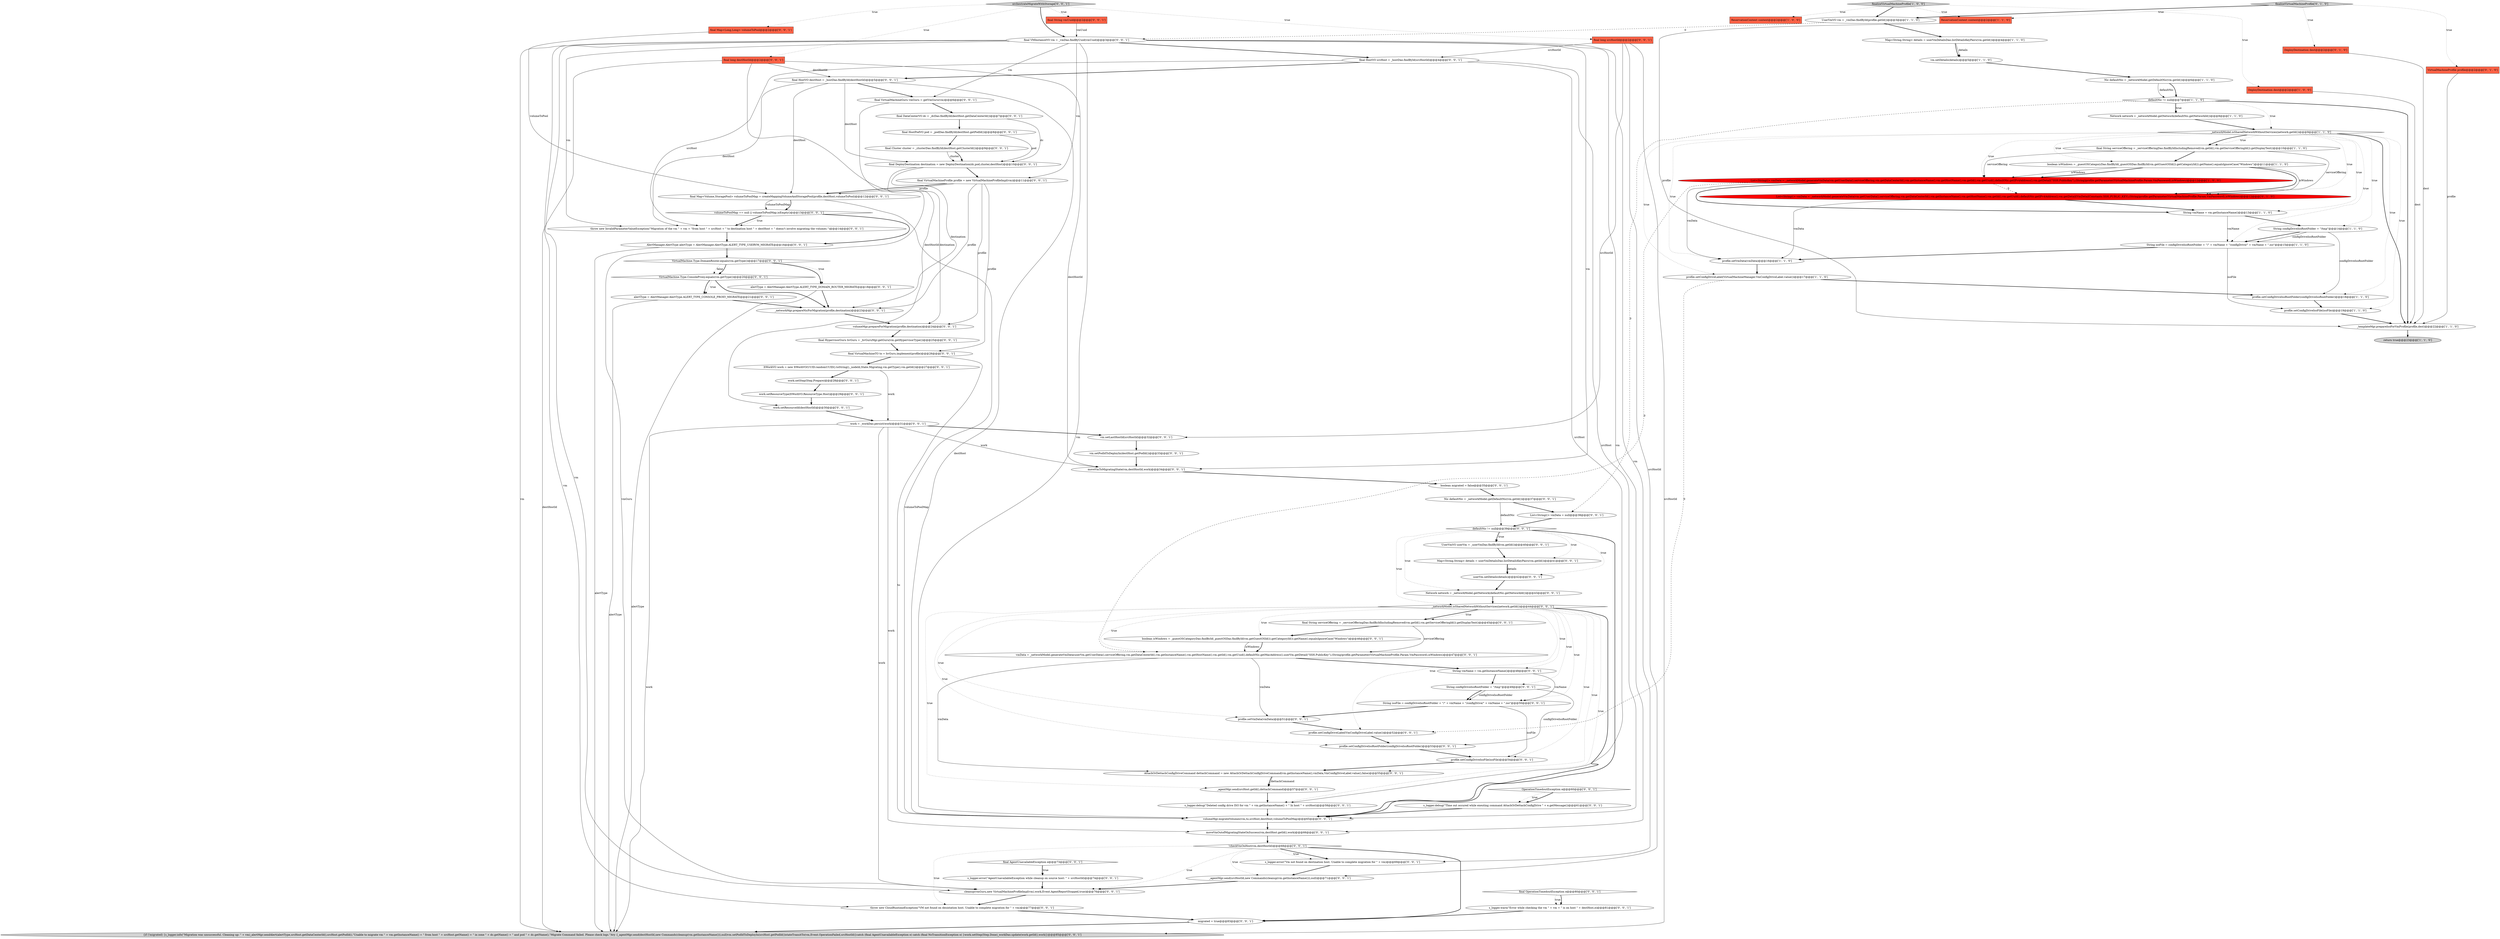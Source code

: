 digraph {
32 [style = filled, label = "userVm.setDetails(details)@@@42@@@['0', '0', '1']", fillcolor = white, shape = ellipse image = "AAA0AAABBB3BBB"];
4 [style = filled, label = "UserVmVO vm = _vmDao.findById(profile.getId())@@@3@@@['1', '1', '0']", fillcolor = white, shape = ellipse image = "AAA0AAABBB1BBB"];
18 [style = filled, label = "ReservationContext context@@@2@@@['1', '0', '0']", fillcolor = tomato, shape = box image = "AAA0AAABBB1BBB"];
61 [style = filled, label = "s_logger.warn(\"Error while checking the vm \" + vm + \" is on host \" + destHost,e)@@@81@@@['0', '0', '1']", fillcolor = white, shape = ellipse image = "AAA0AAABBB3BBB"];
34 [style = filled, label = "_networkModel.isSharedNetworkWithoutServices(network.getId())@@@44@@@['0', '0', '1']", fillcolor = white, shape = diamond image = "AAA0AAABBB3BBB"];
11 [style = filled, label = "String isoFile = configDriveIsoRootFolder + \"/\" + vmName + \"/configDrive/\" + vmName + \".iso\"@@@15@@@['1', '1', '0']", fillcolor = white, shape = ellipse image = "AAA0AAABBB1BBB"];
14 [style = filled, label = "_networkModel.isSharedNetworkWithoutServices(network.getId())@@@9@@@['1', '1', '0']", fillcolor = white, shape = diamond image = "AAA0AAABBB1BBB"];
72 [style = filled, label = "final HostVO destHost = _hostDao.findById(destHostId)@@@5@@@['0', '0', '1']", fillcolor = white, shape = ellipse image = "AAA0AAABBB3BBB"];
5 [style = filled, label = "String configDriveIsoRootFolder = \"/tmp\"@@@14@@@['1', '1', '0']", fillcolor = white, shape = ellipse image = "AAA0AAABBB1BBB"];
55 [style = filled, label = "vmData = _networkModel.generateVmData(userVm.getUserData(),serviceOffering,vm.getDataCenterId(),vm.getInstanceName(),vm.getHostName(),vm.getId(),vm.getUuid(),defaultNic.getMacAddress(),userVm.getDetail(\"SSH.PublicKey\"),(String)profile.getParameter(VirtualMachineProfile.Param.VmPassword),isWindows)@@@47@@@['0', '0', '1']", fillcolor = white, shape = ellipse image = "AAA0AAABBB3BBB"];
44 [style = filled, label = "final HostVO srcHost = _hostDao.findById(srcHostId)@@@4@@@['0', '0', '1']", fillcolor = white, shape = ellipse image = "AAA0AAABBB3BBB"];
87 [style = filled, label = "profile.setConfigDriveIsoFile(isoFile)@@@54@@@['0', '0', '1']", fillcolor = white, shape = ellipse image = "AAA0AAABBB3BBB"];
76 [style = filled, label = "boolean isWindows = _guestOSCategoryDao.findById(_guestOSDao.findById(vm.getGuestOSId()).getCategoryId()).getName().equalsIgnoreCase(\"Windows\")@@@46@@@['0', '0', '1']", fillcolor = white, shape = ellipse image = "AAA0AAABBB3BBB"];
86 [style = filled, label = "volumeToPoolMap == null || volumeToPoolMap.isEmpty()@@@13@@@['0', '0', '1']", fillcolor = white, shape = diamond image = "AAA0AAABBB3BBB"];
23 [style = filled, label = "List<String((> vmData = _networkModel.generateVmData(vm.getUserData(),serviceOffering,vm.getDataCenterId(),vm.getInstanceName(),vm.getHostName(),vm.getId(),vm.getUuid(),defaultNic.getIPv4Address(),vm.getDetail(VmDetailConstants.SSH_PUBLIC_KEY),(String)profile.getParameter(VirtualMachineProfile.Param.VmPassword),isWindows)@@@12@@@['0', '1', '0']", fillcolor = red, shape = ellipse image = "AAA1AAABBB2BBB"];
84 [style = filled, label = "s_logger.error(\"AgentUnavailableException while cleanup on source host: \" + srcHostId)@@@74@@@['0', '0', '1']", fillcolor = white, shape = ellipse image = "AAA0AAABBB3BBB"];
13 [style = filled, label = "defaultNic != null@@@7@@@['1', '1', '0']", fillcolor = white, shape = diamond image = "AAA0AAABBB1BBB"];
77 [style = filled, label = "String vmName = vm.getInstanceName()@@@48@@@['0', '0', '1']", fillcolor = white, shape = ellipse image = "AAA0AAABBB3BBB"];
70 [style = filled, label = "final VirtualMachineProfile profile = new VirtualMachineProfileImpl(vm)@@@11@@@['0', '0', '1']", fillcolor = white, shape = ellipse image = "AAA0AAABBB3BBB"];
29 [style = filled, label = "work.setResourceType(ItWorkVO.ResourceType.Host)@@@29@@@['0', '0', '1']", fillcolor = white, shape = ellipse image = "AAA0AAABBB3BBB"];
21 [style = filled, label = "ReservationContext context@@@2@@@['1', '1', '0']", fillcolor = tomato, shape = box image = "AAA0AAABBB1BBB"];
7 [style = filled, label = "vm.setDetails(details)@@@5@@@['1', '1', '0']", fillcolor = white, shape = ellipse image = "AAA0AAABBB1BBB"];
46 [style = filled, label = "List<String((> vmData = null@@@38@@@['0', '0', '1']", fillcolor = white, shape = ellipse image = "AAA0AAABBB3BBB"];
80 [style = filled, label = "Map<String,String> details = userVmDetailsDao.listDetailsKeyPairs(vm.getId())@@@41@@@['0', '0', '1']", fillcolor = white, shape = ellipse image = "AAA0AAABBB3BBB"];
71 [style = filled, label = "final AgentUnavailableException e@@@73@@@['0', '0', '1']", fillcolor = white, shape = diamond image = "AAA0AAABBB3BBB"];
56 [style = filled, label = "final HostPodVO pod = _podDao.findById(destHost.getPodId())@@@8@@@['0', '0', '1']", fillcolor = white, shape = ellipse image = "AAA0AAABBB3BBB"];
74 [style = filled, label = "alertType = AlertManager.AlertType.ALERT_TYPE_DOMAIN_ROUTER_MIGRATE@@@18@@@['0', '0', '1']", fillcolor = white, shape = ellipse image = "AAA0AAABBB3BBB"];
10 [style = filled, label = "Nic defaultNic = _networkModel.getDefaultNic(vm.getId())@@@6@@@['1', '1', '0']", fillcolor = white, shape = ellipse image = "AAA0AAABBB1BBB"];
42 [style = filled, label = "cleanup(vmGuru,new VirtualMachineProfileImpl(vm),work,Event.AgentReportStopped,true)@@@76@@@['0', '0', '1']", fillcolor = white, shape = ellipse image = "AAA0AAABBB3BBB"];
35 [style = filled, label = "migrated = true@@@83@@@['0', '0', '1']", fillcolor = white, shape = ellipse image = "AAA0AAABBB3BBB"];
33 [style = filled, label = "profile.setConfigDriveLabel(VmConfigDriveLabel.value())@@@52@@@['0', '0', '1']", fillcolor = white, shape = ellipse image = "AAA0AAABBB3BBB"];
64 [style = filled, label = "AlertManager.AlertType alertType = AlertManager.AlertType.ALERT_TYPE_USERVM_MIGRATE@@@16@@@['0', '0', '1']", fillcolor = white, shape = ellipse image = "AAA0AAABBB3BBB"];
95 [style = filled, label = "_agentMgr.send(srcHostId,new Commands(cleanup(vm.getInstanceName())),null)@@@71@@@['0', '0', '1']", fillcolor = white, shape = ellipse image = "AAA0AAABBB3BBB"];
12 [style = filled, label = "finalizeVirtualMachineProfile['1', '0', '0']", fillcolor = lightgray, shape = diamond image = "AAA0AAABBB1BBB"];
50 [style = filled, label = "throw new CloudRuntimeException(\"VM not found on desintation host. Unable to complete migration for \" + vm)@@@77@@@['0', '0', '1']", fillcolor = white, shape = ellipse image = "AAA0AAABBB3BBB"];
22 [style = filled, label = "profile.setConfigDriveIsoFile(isoFile)@@@19@@@['1', '1', '0']", fillcolor = white, shape = ellipse image = "AAA0AAABBB1BBB"];
97 [style = filled, label = "work.setStep(Step.Prepare)@@@28@@@['0', '0', '1']", fillcolor = white, shape = ellipse image = "AAA0AAABBB3BBB"];
47 [style = filled, label = "work = _workDao.persist(work)@@@31@@@['0', '0', '1']", fillcolor = white, shape = ellipse image = "AAA0AAABBB3BBB"];
69 [style = filled, label = "final Cluster cluster = _clusterDao.findById(destHost.getClusterId())@@@9@@@['0', '0', '1']", fillcolor = white, shape = ellipse image = "AAA0AAABBB3BBB"];
96 [style = filled, label = "AttachOrDettachConfigDriveCommand dettachCommand = new AttachOrDettachConfigDriveCommand(vm.getInstanceName(),vmData,VmConfigDriveLabel.value(),false)@@@55@@@['0', '0', '1']", fillcolor = white, shape = ellipse image = "AAA0AAABBB3BBB"];
52 [style = filled, label = "String configDriveIsoRootFolder = \"/tmp\"@@@49@@@['0', '0', '1']", fillcolor = white, shape = ellipse image = "AAA0AAABBB3BBB"];
62 [style = filled, label = "final VMInstanceVO vm = _vmDao.findByUuid(vmUuid)@@@3@@@['0', '0', '1']", fillcolor = white, shape = ellipse image = "AAA0AAABBB3BBB"];
48 [style = filled, label = "UserVmVO userVm = _userVmDao.findById(vm.getId())@@@40@@@['0', '0', '1']", fillcolor = white, shape = ellipse image = "AAA0AAABBB3BBB"];
53 [style = filled, label = "{if (!migrated) {s_logger.info(\"Migration was unsuccessful. Cleaning up: \" + vm)_alertMgr.sendAlert(alertType,srcHost.getDataCenterId(),srcHost.getPodId(),\"Unable to migrate vm \" + vm.getInstanceName() + \" from host \" + srcHost.getName() + \" in zone \" + dc.getName() + \" and pod \" + dc.getName(),\"Migrate Command failed. Please check logs.\")try {_agentMgr.send(destHostId,new Commands(cleanup(vm.getInstanceName())),null)vm.setPodIdToDeployIn(srcHost.getPodId())stateTransitTo(vm,Event.OperationFailed,srcHostId)}catch (final AgentUnavailableException e) catch (final NoTransitionException e) }work.setStep(Step.Done)_workDao.update(work.getId(),work)}@@@85@@@['0', '0', '1']", fillcolor = lightgray, shape = ellipse image = "AAA0AAABBB3BBB"];
1 [style = filled, label = "return true@@@23@@@['1', '1', '0']", fillcolor = lightgray, shape = ellipse image = "AAA0AAABBB1BBB"];
78 [style = filled, label = "final String vmUuid@@@2@@@['0', '0', '1']", fillcolor = tomato, shape = box image = "AAA0AAABBB3BBB"];
85 [style = filled, label = "profile.setConfigDriveIsoRootFolder(configDriveIsoRootFolder)@@@53@@@['0', '0', '1']", fillcolor = white, shape = ellipse image = "AAA0AAABBB3BBB"];
20 [style = filled, label = "profile.setConfigDriveIsoRootFolder(configDriveIsoRootFolder)@@@18@@@['1', '1', '0']", fillcolor = white, shape = ellipse image = "AAA0AAABBB1BBB"];
2 [style = filled, label = "String vmName = vm.getInstanceName()@@@13@@@['1', '1', '0']", fillcolor = white, shape = ellipse image = "AAA0AAABBB1BBB"];
63 [style = filled, label = "ItWorkVO work = new ItWorkVO(UUID.randomUUID().toString(),_nodeId,State.Migrating,vm.getType(),vm.getId())@@@27@@@['0', '0', '1']", fillcolor = white, shape = ellipse image = "AAA0AAABBB3BBB"];
94 [style = filled, label = "vm.setLastHostId(srcHostId)@@@32@@@['0', '0', '1']", fillcolor = white, shape = ellipse image = "AAA0AAABBB3BBB"];
49 [style = filled, label = "_agentMgr.send(srcHost.getId(),dettachCommand)@@@57@@@['0', '0', '1']", fillcolor = white, shape = ellipse image = "AAA0AAABBB3BBB"];
58 [style = filled, label = "final VirtualMachineTO to = hvGuru.implement(profile)@@@26@@@['0', '0', '1']", fillcolor = white, shape = ellipse image = "AAA0AAABBB3BBB"];
88 [style = filled, label = "moveVmToMigratingState(vm,destHostId,work)@@@34@@@['0', '0', '1']", fillcolor = white, shape = ellipse image = "AAA0AAABBB3BBB"];
9 [style = filled, label = "DeployDestination dest@@@2@@@['1', '0', '0']", fillcolor = tomato, shape = box image = "AAA0AAABBB1BBB"];
19 [style = filled, label = "List<String((> vmData = _networkModel.generateVmData(vm.getUserData(),serviceOffering,vm.getDataCenterId(),vm.getInstanceName(),vm.getHostName(),vm.getId(),vm.getUuid(),defaultNic.getIPv4Address(),vm.getDetail(\"SSH.PublicKey\"),(String)profile.getParameter(VirtualMachineProfile.Param.VmPassword),isWindows)@@@12@@@['1', '0', '0']", fillcolor = red, shape = ellipse image = "AAA1AAABBB1BBB"];
25 [style = filled, label = "finalizeVirtualMachineProfile['0', '1', '0']", fillcolor = lightgray, shape = diamond image = "AAA0AAABBB2BBB"];
31 [style = filled, label = "final OperationTimedoutException e@@@80@@@['0', '0', '1']", fillcolor = white, shape = diamond image = "AAA0AAABBB3BBB"];
66 [style = filled, label = "work.setResourceId(destHostId)@@@30@@@['0', '0', '1']", fillcolor = white, shape = ellipse image = "AAA0AAABBB3BBB"];
51 [style = filled, label = "throw new InvalidParameterValueException(\"Migration of the vm \" + vm + \"from host \" + srcHost + \" to destination host \" + destHost + \" doesn't involve migrating the volumes.\")@@@14@@@['0', '0', '1']", fillcolor = white, shape = ellipse image = "AAA0AAABBB3BBB"];
41 [style = filled, label = "final String serviceOffering = _serviceOfferingDao.findByIdIncludingRemoved(vm.getId(),vm.getServiceOfferingId()).getDisplayText()@@@45@@@['0', '0', '1']", fillcolor = white, shape = ellipse image = "AAA0AAABBB3BBB"];
40 [style = filled, label = "OperationTimedoutException e@@@60@@@['0', '0', '1']", fillcolor = white, shape = diamond image = "AAA0AAABBB3BBB"];
30 [style = filled, label = "!checkVmOnHost(vm,destHostId)@@@68@@@['0', '0', '1']", fillcolor = white, shape = diamond image = "AAA0AAABBB3BBB"];
17 [style = filled, label = "profile.setVmData(vmData)@@@16@@@['1', '1', '0']", fillcolor = white, shape = ellipse image = "AAA0AAABBB1BBB"];
39 [style = filled, label = "final long srcHostId@@@2@@@['0', '0', '1']", fillcolor = tomato, shape = box image = "AAA0AAABBB3BBB"];
15 [style = filled, label = "final String serviceOffering = _serviceOfferingDao.findByIdIncludingRemoved(vm.getId(),vm.getServiceOfferingId()).getDisplayText()@@@10@@@['1', '1', '0']", fillcolor = white, shape = ellipse image = "AAA0AAABBB1BBB"];
8 [style = filled, label = "Map<String,String> details = userVmDetailsDao.listDetailsKeyPairs(vm.getId())@@@4@@@['1', '1', '0']", fillcolor = white, shape = ellipse image = "AAA0AAABBB1BBB"];
0 [style = filled, label = "_templateMgr.prepareIsoForVmProfile(profile,dest)@@@22@@@['1', '1', '0']", fillcolor = white, shape = ellipse image = "AAA0AAABBB1BBB"];
82 [style = filled, label = "final DataCenterVO dc = _dcDao.findById(destHost.getDataCenterId())@@@7@@@['0', '0', '1']", fillcolor = white, shape = ellipse image = "AAA0AAABBB3BBB"];
67 [style = filled, label = "final long destHostId@@@2@@@['0', '0', '1']", fillcolor = tomato, shape = box image = "AAA0AAABBB3BBB"];
57 [style = filled, label = "s_logger.debug(\"TIme out occured while exeuting command AttachOrDettachConfigDrive \" + e.getMessage())@@@61@@@['0', '0', '1']", fillcolor = white, shape = ellipse image = "AAA0AAABBB3BBB"];
60 [style = filled, label = "String isoFile = configDriveIsoRootFolder + \"/\" + vmName + \"/configDrive/\" + vmName + \".iso\"@@@50@@@['0', '0', '1']", fillcolor = white, shape = ellipse image = "AAA0AAABBB3BBB"];
27 [style = filled, label = "final Map<Volume,StoragePool> volumeToPoolMap = createMappingVolumeAndStoragePool(profile,destHost,volumeToPool)@@@12@@@['0', '0', '1']", fillcolor = white, shape = ellipse image = "AAA0AAABBB3BBB"];
90 [style = filled, label = "Network network = _networkModel.getNetwork(defaultNic.getNetworkId())@@@43@@@['0', '0', '1']", fillcolor = white, shape = ellipse image = "AAA0AAABBB3BBB"];
68 [style = filled, label = "volumeMgr.migrateVolumes(vm,to,srcHost,destHost,volumeToPoolMap)@@@65@@@['0', '0', '1']", fillcolor = white, shape = ellipse image = "AAA0AAABBB3BBB"];
65 [style = filled, label = "profile.setVmData(vmData)@@@51@@@['0', '0', '1']", fillcolor = white, shape = ellipse image = "AAA0AAABBB3BBB"];
89 [style = filled, label = "alertType = AlertManager.AlertType.ALERT_TYPE_CONSOLE_PROXY_MIGRATE@@@21@@@['0', '0', '1']", fillcolor = white, shape = ellipse image = "AAA0AAABBB3BBB"];
93 [style = filled, label = "final HypervisorGuru hvGuru = _hvGuruMgr.getGuru(vm.getHypervisorType())@@@25@@@['0', '0', '1']", fillcolor = white, shape = ellipse image = "AAA0AAABBB3BBB"];
24 [style = filled, label = "DeployDestination dest@@@2@@@['0', '1', '0']", fillcolor = tomato, shape = box image = "AAA0AAABBB2BBB"];
28 [style = filled, label = "Nic defaultNic = _networkModel.getDefaultNic(vm.getId())@@@37@@@['0', '0', '1']", fillcolor = white, shape = ellipse image = "AAA0AAABBB3BBB"];
59 [style = filled, label = "vm.setPodIdToDeployIn(destHost.getPodId())@@@33@@@['0', '0', '1']", fillcolor = white, shape = ellipse image = "AAA0AAABBB3BBB"];
73 [style = filled, label = "final VirtualMachineGuru vmGuru = getVmGuru(vm)@@@6@@@['0', '0', '1']", fillcolor = white, shape = ellipse image = "AAA0AAABBB3BBB"];
26 [style = filled, label = "VirtualMachineProfile profile@@@2@@@['0', '1', '0']", fillcolor = tomato, shape = box image = "AAA0AAABBB2BBB"];
83 [style = filled, label = "_networkMgr.prepareNicForMigration(profile,destination)@@@23@@@['0', '0', '1']", fillcolor = white, shape = ellipse image = "AAA0AAABBB3BBB"];
92 [style = filled, label = "moveVmOutofMigratingStateOnSuccess(vm,destHost.getId(),work)@@@66@@@['0', '0', '1']", fillcolor = white, shape = ellipse image = "AAA0AAABBB3BBB"];
37 [style = filled, label = "s_logger.debug(\"Deleted config drive ISO for vm \" + vm.getInstanceName() + \" In host \" + srcHost)@@@58@@@['0', '0', '1']", fillcolor = white, shape = ellipse image = "AAA0AAABBB3BBB"];
45 [style = filled, label = "s_logger.error(\"Vm not found on destination host. Unable to complete migration for \" + vm)@@@69@@@['0', '0', '1']", fillcolor = white, shape = ellipse image = "AAA0AAABBB3BBB"];
91 [style = filled, label = "final DeployDestination destination = new DeployDestination(dc,pod,cluster,destHost)@@@10@@@['0', '0', '1']", fillcolor = white, shape = ellipse image = "AAA0AAABBB3BBB"];
43 [style = filled, label = "VirtualMachine.Type.DomainRouter.equals(vm.getType())@@@17@@@['0', '0', '1']", fillcolor = white, shape = diamond image = "AAA0AAABBB3BBB"];
54 [style = filled, label = "defaultNic != null@@@39@@@['0', '0', '1']", fillcolor = white, shape = diamond image = "AAA0AAABBB3BBB"];
75 [style = filled, label = "volumeMgr.prepareForMigration(profile,destination)@@@24@@@['0', '0', '1']", fillcolor = white, shape = ellipse image = "AAA0AAABBB3BBB"];
81 [style = filled, label = "boolean migrated = false@@@35@@@['0', '0', '1']", fillcolor = white, shape = ellipse image = "AAA0AAABBB3BBB"];
3 [style = filled, label = "boolean isWindows = _guestOSCategoryDao.findById(_guestOSDao.findById(vm.getGuestOSId()).getCategoryId()).getName().equalsIgnoreCase(\"Windows\")@@@11@@@['1', '1', '0']", fillcolor = white, shape = ellipse image = "AAA0AAABBB1BBB"];
36 [style = filled, label = "orchestrateMigrateWithStorage['0', '0', '1']", fillcolor = lightgray, shape = diamond image = "AAA0AAABBB3BBB"];
16 [style = filled, label = "Network network = _networkModel.getNetwork(defaultNic.getNetworkId())@@@8@@@['1', '1', '0']", fillcolor = white, shape = ellipse image = "AAA0AAABBB1BBB"];
6 [style = filled, label = "profile.setConfigDriveLabel(VirtualMachineManager.VmConfigDriveLabel.value())@@@17@@@['1', '1', '0']", fillcolor = white, shape = ellipse image = "AAA0AAABBB1BBB"];
79 [style = filled, label = "VirtualMachine.Type.ConsoleProxy.equals(vm.getType())@@@20@@@['0', '0', '1']", fillcolor = white, shape = diamond image = "AAA0AAABBB3BBB"];
38 [style = filled, label = "final Map<Long,Long> volumeToPool@@@2@@@['0', '0', '1']", fillcolor = tomato, shape = box image = "AAA0AAABBB3BBB"];
34->96 [style = dotted, label="true"];
39->44 [style = solid, label="srcHostId"];
73->82 [style = bold, label=""];
80->32 [style = bold, label=""];
14->19 [style = dotted, label="true"];
36->67 [style = dotted, label="true"];
81->28 [style = bold, label=""];
54->68 [style = bold, label=""];
39->94 [style = solid, label="srcHostId"];
89->83 [style = bold, label=""];
39->53 [style = solid, label="srcHostId"];
74->83 [style = bold, label=""];
34->76 [style = dotted, label="true"];
31->61 [style = bold, label=""];
83->75 [style = bold, label=""];
70->75 [style = solid, label="profile"];
74->53 [style = solid, label="alertType"];
79->89 [style = dotted, label="true"];
67->66 [style = solid, label="destHostId"];
14->22 [style = dotted, label="true"];
82->91 [style = solid, label="dc"];
86->51 [style = bold, label=""];
12->21 [style = dotted, label="true"];
52->60 [style = solid, label="configDriveIsoRootFolder"];
34->65 [style = dotted, label="true"];
36->38 [style = dotted, label="true"];
47->88 [style = solid, label="work"];
89->53 [style = solid, label="alertType"];
59->88 [style = bold, label=""];
47->42 [style = solid, label="work"];
34->68 [style = bold, label=""];
13->46 [style = dashed, label="0"];
66->47 [style = bold, label=""];
62->51 [style = solid, label="vm"];
96->49 [style = solid, label="dettachCommand"];
21->0 [style = solid, label="profile"];
62->53 [style = solid, label="vm"];
27->86 [style = solid, label="volumeToPoolMap"];
43->74 [style = bold, label=""];
22->0 [style = bold, label=""];
76->55 [style = bold, label=""];
52->60 [style = bold, label=""];
3->19 [style = bold, label=""];
46->54 [style = bold, label=""];
36->39 [style = dotted, label="true"];
97->29 [style = bold, label=""];
94->59 [style = bold, label=""];
19->23 [style = dashed, label="0"];
55->65 [style = solid, label="vmData"];
72->73 [style = bold, label=""];
79->89 [style = bold, label=""];
14->3 [style = dotted, label="true"];
4->8 [style = bold, label=""];
16->14 [style = bold, label=""];
60->65 [style = bold, label=""];
72->51 [style = solid, label="destHost"];
14->11 [style = dotted, label="true"];
15->23 [style = solid, label="serviceOffering"];
80->32 [style = solid, label="details"];
62->50 [style = solid, label="vm"];
62->88 [style = solid, label="vm"];
62->45 [style = solid, label="vm"];
34->37 [style = dotted, label="true"];
64->43 [style = bold, label=""];
24->0 [style = solid, label="dest"];
25->21 [style = dotted, label="true"];
34->55 [style = dotted, label="true"];
64->53 [style = solid, label="alertType"];
79->83 [style = bold, label=""];
14->2 [style = dotted, label="true"];
34->52 [style = dotted, label="true"];
65->33 [style = bold, label=""];
68->92 [style = bold, label=""];
30->50 [style = dotted, label="true"];
88->81 [style = bold, label=""];
29->66 [style = bold, label=""];
12->18 [style = dotted, label="true"];
19->2 [style = bold, label=""];
92->30 [style = bold, label=""];
23->17 [style = solid, label="vmData"];
62->42 [style = solid, label="vm"];
56->91 [style = solid, label="pod"];
13->16 [style = bold, label=""];
11->22 [style = solid, label="isoFile"];
44->51 [style = solid, label="srcHost"];
56->69 [style = bold, label=""];
6->33 [style = dashed, label="0"];
41->76 [style = bold, label=""];
36->62 [style = bold, label=""];
28->54 [style = solid, label="defaultNic"];
58->63 [style = bold, label=""];
60->87 [style = solid, label="isoFile"];
3->23 [style = bold, label=""];
84->42 [style = bold, label=""];
5->11 [style = solid, label="configDriveIsoRootFolder"];
34->85 [style = dotted, label="true"];
91->75 [style = solid, label="destination"];
27->86 [style = bold, label=""];
48->80 [style = bold, label=""];
70->27 [style = bold, label=""];
71->84 [style = bold, label=""];
3->23 [style = solid, label="isWindows"];
38->27 [style = solid, label="volumeToPool"];
62->68 [style = solid, label="vm"];
91->70 [style = bold, label=""];
62->73 [style = solid, label="vm"];
11->17 [style = bold, label=""];
14->15 [style = bold, label=""];
10->13 [style = solid, label="defaultNic"];
5->11 [style = bold, label=""];
19->55 [style = dashed, label="0"];
82->56 [style = bold, label=""];
47->94 [style = bold, label=""];
34->77 [style = dotted, label="true"];
73->42 [style = solid, label="vmGuru"];
77->60 [style = solid, label="vmName"];
52->85 [style = solid, label="configDriveIsoRootFolder"];
25->26 [style = dotted, label="true"];
30->45 [style = dotted, label="true"];
69->91 [style = solid, label="cluster"];
54->34 [style = dotted, label="true"];
13->0 [style = bold, label=""];
76->55 [style = solid, label="isWindows"];
13->16 [style = dotted, label="true"];
44->37 [style = solid, label="srcHost"];
49->37 [style = bold, label=""];
30->42 [style = dotted, label="true"];
17->6 [style = bold, label=""];
43->79 [style = dotted, label="false"];
55->96 [style = solid, label="vmData"];
54->80 [style = dotted, label="true"];
44->72 [style = bold, label=""];
54->48 [style = dotted, label="true"];
25->24 [style = dotted, label="true"];
14->23 [style = dotted, label="true"];
55->77 [style = bold, label=""];
2->11 [style = solid, label="vmName"];
62->70 [style = solid, label="vm"];
15->3 [style = bold, label=""];
62->44 [style = bold, label=""];
72->27 [style = solid, label="destHost"];
57->68 [style = bold, label=""];
86->51 [style = dotted, label="true"];
91->83 [style = solid, label="destination"];
54->90 [style = dotted, label="true"];
6->20 [style = bold, label=""];
14->17 [style = dotted, label="true"];
34->60 [style = dotted, label="true"];
47->92 [style = solid, label="work"];
14->5 [style = dotted, label="true"];
30->35 [style = bold, label=""];
47->53 [style = solid, label="work"];
10->13 [style = bold, label=""];
36->78 [style = dotted, label="true"];
41->55 [style = solid, label="serviceOffering"];
51->64 [style = bold, label=""];
0->1 [style = bold, label=""];
43->74 [style = dotted, label="true"];
34->33 [style = dotted, label="true"];
45->95 [style = bold, label=""];
63->47 [style = solid, label="work"];
15->19 [style = solid, label="serviceOffering"];
23->2 [style = bold, label=""];
50->35 [style = bold, label=""];
63->97 [style = bold, label=""];
13->14 [style = dotted, label="true"];
54->32 [style = dotted, label="true"];
4->62 [style = dashed, label="0"];
86->64 [style = bold, label=""];
35->53 [style = bold, label=""];
2->5 [style = bold, label=""];
14->6 [style = dotted, label="true"];
61->35 [style = bold, label=""];
26->0 [style = solid, label="profile"];
37->68 [style = bold, label=""];
71->84 [style = dotted, label="true"];
70->83 [style = solid, label="profile"];
42->50 [style = bold, label=""];
3->19 [style = solid, label="isWindows"];
87->96 [style = bold, label=""];
7->10 [style = bold, label=""];
93->58 [style = bold, label=""];
39->95 [style = solid, label="srcHostId"];
95->42 [style = bold, label=""];
72->91 [style = solid, label="destHost"];
32->90 [style = bold, label=""];
90->34 [style = bold, label=""];
25->4 [style = bold, label=""];
54->48 [style = bold, label=""];
34->41 [style = bold, label=""];
62->92 [style = solid, label="vm"];
40->57 [style = dotted, label="true"];
67->53 [style = solid, label="destHostId"];
69->91 [style = bold, label=""];
58->68 [style = solid, label="to"];
34->49 [style = dotted, label="true"];
40->57 [style = bold, label=""];
8->7 [style = bold, label=""];
72->68 [style = solid, label="destHost"];
20->22 [style = bold, label=""];
85->87 [style = bold, label=""];
14->20 [style = dotted, label="true"];
14->15 [style = dotted, label="true"];
28->46 [style = bold, label=""];
31->61 [style = dotted, label="true"];
43->79 [style = bold, label=""];
44->68 [style = solid, label="srcHost"];
27->68 [style = solid, label="volumeToPoolMap"];
96->49 [style = bold, label=""];
14->0 [style = bold, label=""];
12->4 [style = bold, label=""];
34->41 [style = dotted, label="true"];
77->52 [style = bold, label=""];
70->58 [style = solid, label="profile"];
34->87 [style = dotted, label="true"];
67->88 [style = solid, label="destHostId"];
75->93 [style = bold, label=""];
19->17 [style = solid, label="vmData"];
5->20 [style = solid, label="configDriveIsoRootFolder"];
67->72 [style = solid, label="destHostId"];
70->27 [style = solid, label="profile"];
30->95 [style = dotted, label="true"];
8->7 [style = solid, label="details"];
9->0 [style = solid, label="dest"];
78->62 [style = solid, label="vmUuid"];
30->45 [style = bold, label=""];
12->9 [style = dotted, label="true"];
33->85 [style = bold, label=""];
}

